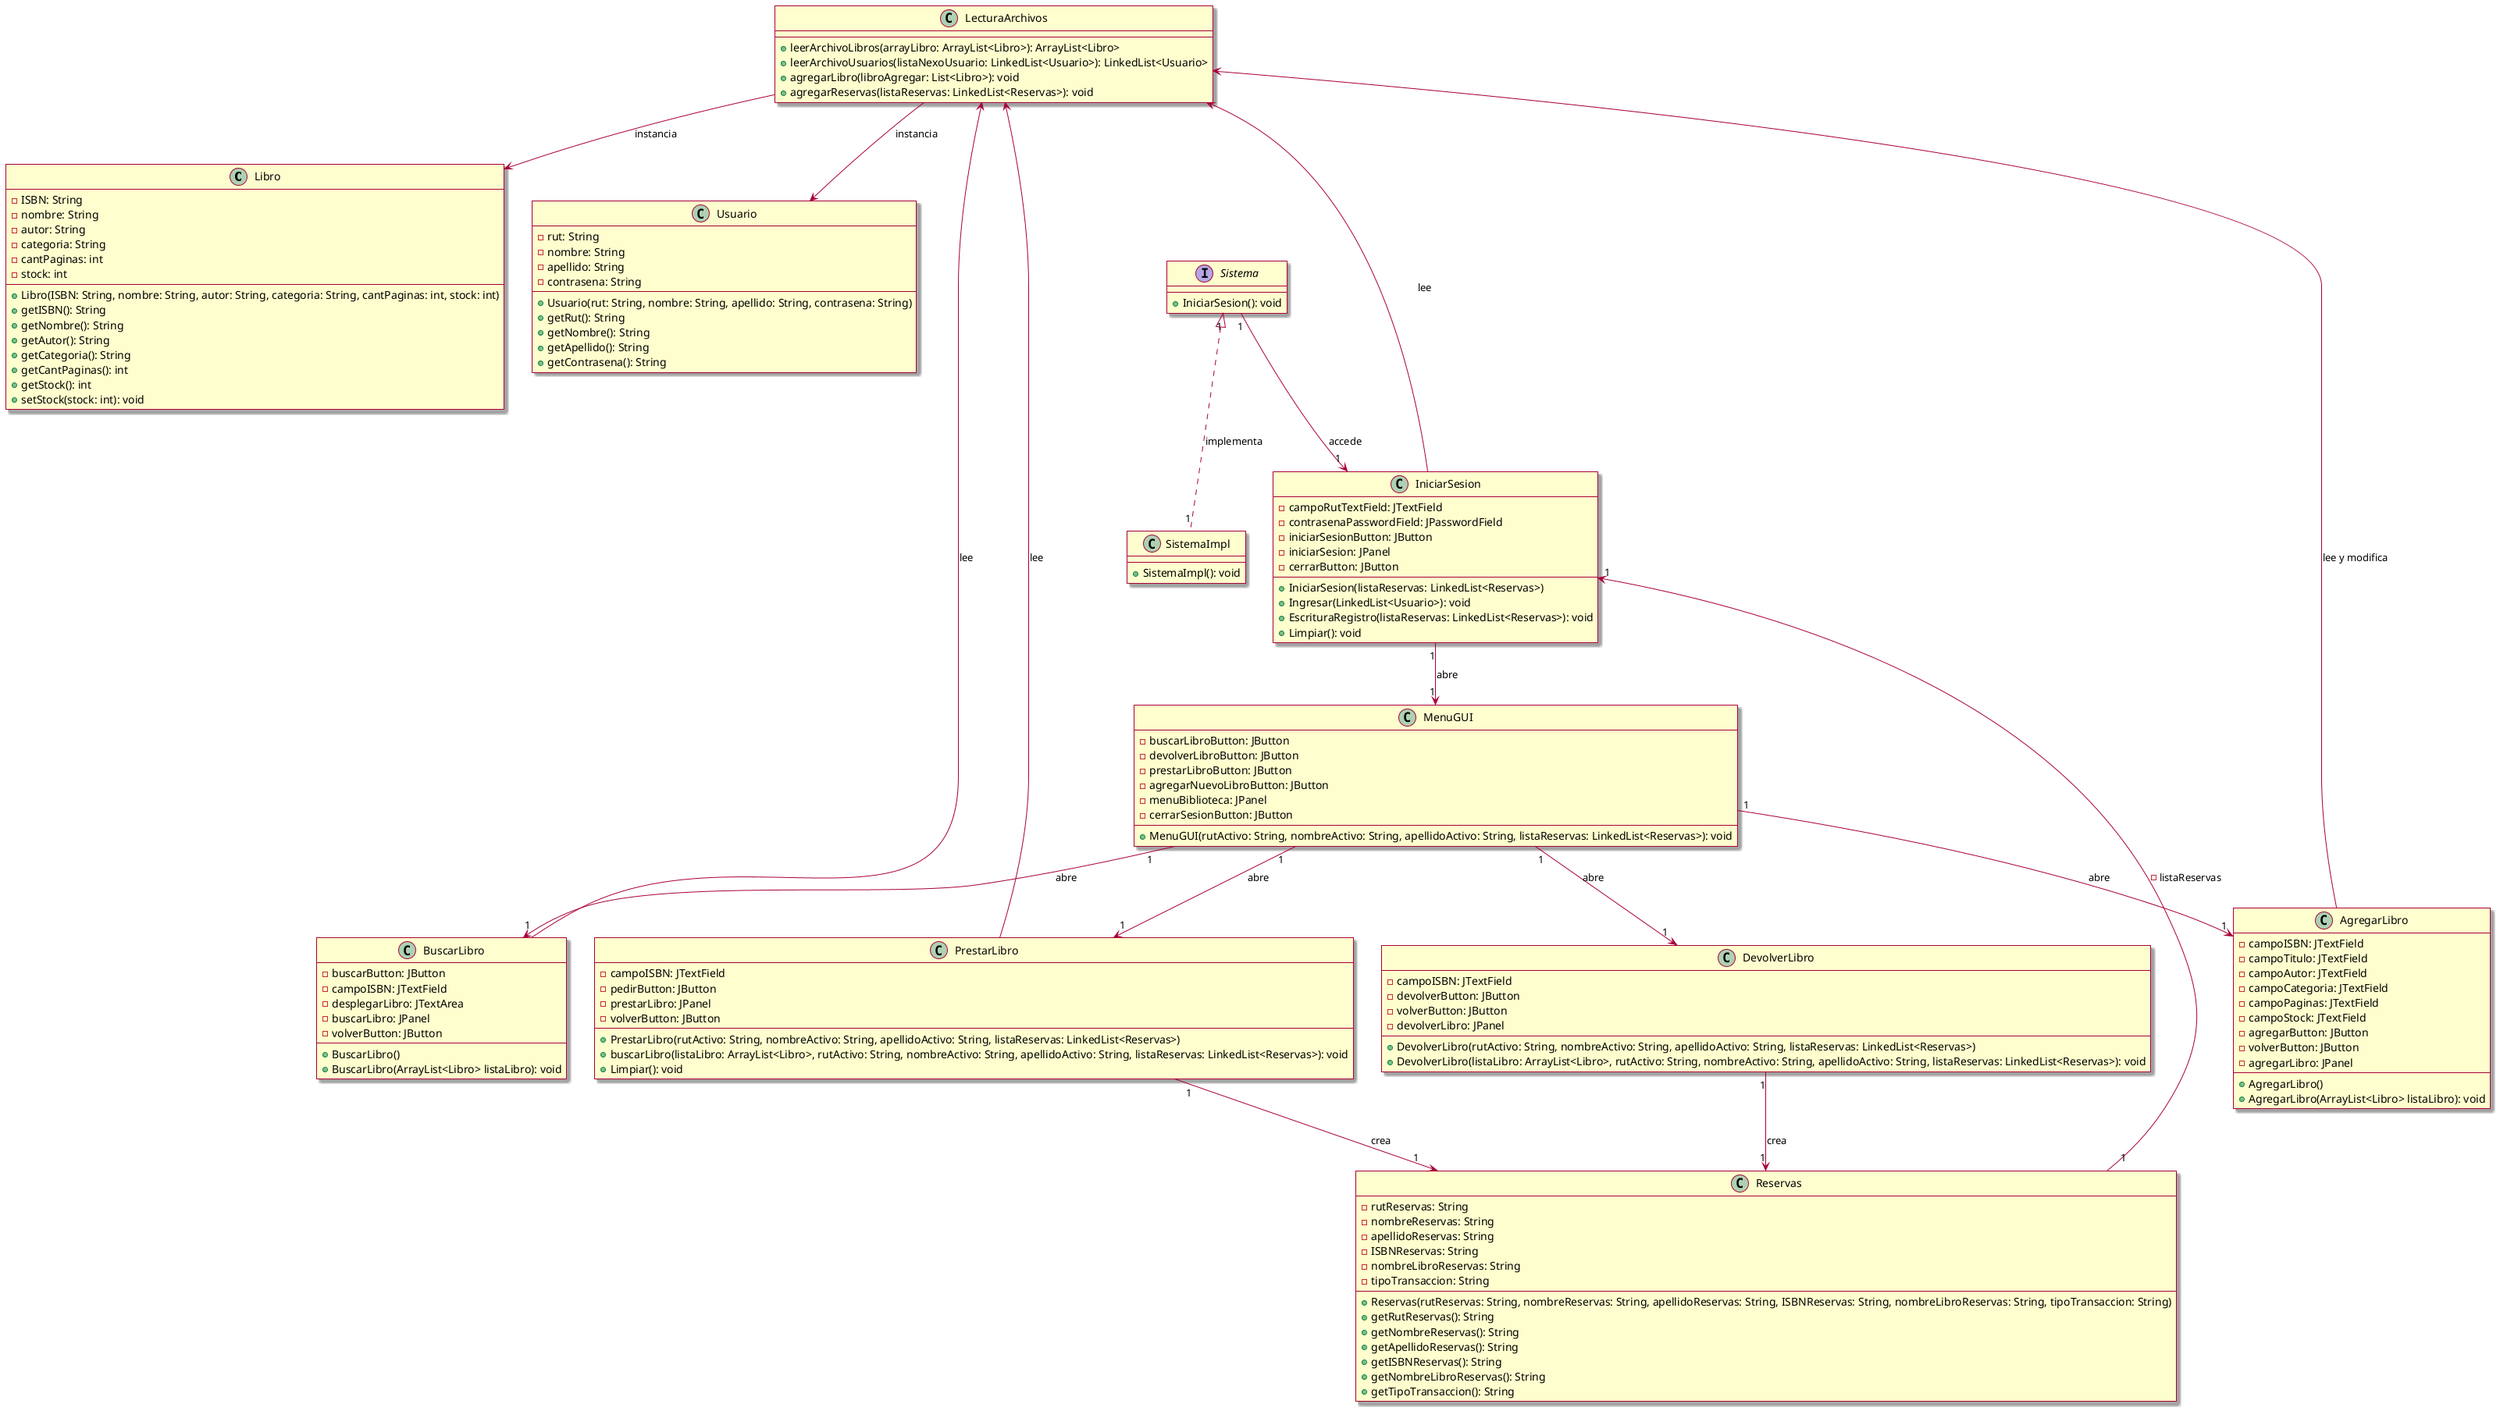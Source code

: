 @startuml
skin rose
top to bottom direction
class Libro {
  - ISBN: String
  - nombre: String
  - autor: String
  - categoria: String
  - cantPaginas: int
  - stock: int

  + Libro(ISBN: String, nombre: String, autor: String, categoria: String, cantPaginas: int, stock: int)
  + getISBN(): String
  + getNombre(): String
  + getAutor(): String
  + getCategoria(): String
  + getCantPaginas(): int
  + getStock(): int
  + setStock(stock: int): void
}
class Usuario {
    - rut: String
    - nombre: String
    - apellido: String
    - contrasena: String

    + Usuario(rut: String, nombre: String, apellido: String, contrasena: String)
    + getRut(): String
    + getNombre(): String
    + getApellido(): String
    + getContrasena(): String
}
class Reservas {
    - rutReservas: String
    - nombreReservas: String
    - apellidoReservas: String
    - ISBNReservas: String
    - nombreLibroReservas: String
    - tipoTransaccion: String

    + Reservas(rutReservas: String, nombreReservas: String, apellidoReservas: String, ISBNReservas: String, nombreLibroReservas: String, tipoTransaccion: String)
    + getRutReservas(): String
    + getNombreReservas(): String
    + getApellidoReservas(): String
    + getISBNReservas(): String
    + getNombreLibroReservas(): String
    + getTipoTransaccion(): String
}
class SistemaImpl{
    + SistemaImpl(): void
}
interface Sistema {
    + IniciarSesion(): void
}
class LecturaArchivos {
    + leerArchivoLibros(arrayLibro: ArrayList<Libro>): ArrayList<Libro>
    + leerArchivoUsuarios(listaNexoUsuario: LinkedList<Usuario>): LinkedList<Usuario>
    + agregarLibro(libroAgregar: List<Libro>): void
    + agregarReservas(listaReservas: LinkedList<Reservas>): void
}
class BuscarLibro {
  - buscarButton: JButton
  - campoISBN: JTextField
  - desplegarLibro: JTextArea
  - buscarLibro: JPanel
  - volverButton: JButton

  + BuscarLibro()
  + BuscarLibro(ArrayList<Libro> listaLibro): void
}
class DevolverLibro {
  - campoISBN: JTextField
  - devolverButton: JButton
  - volverButton: JButton
  - devolverLibro: JPanel

  + DevolverLibro(rutActivo: String, nombreActivo: String, apellidoActivo: String, listaReservas: LinkedList<Reservas>)
  + DevolverLibro(listaLibro: ArrayList<Libro>, rutActivo: String, nombreActivo: String, apellidoActivo: String, listaReservas: LinkedList<Reservas>): void
}
class IniciarSesion {
  - campoRutTextField: JTextField
  - contrasenaPasswordField: JPasswordField
  - iniciarSesionButton: JButton
  - iniciarSesion: JPanel
  - cerrarButton: JButton

  + IniciarSesion(listaReservas: LinkedList<Reservas>)
  + Ingresar(LinkedList<Usuario>): void
  + EscrituraRegistro(listaReservas: LinkedList<Reservas>): void
  + Limpiar(): void
}
class MenuGUI {
  - buscarLibroButton: JButton
  - devolverLibroButton: JButton
  - prestarLibroButton: JButton
  - agregarNuevoLibroButton: JButton
  - menuBiblioteca: JPanel
  - cerrarSesionButton: JButton

  + MenuGUI(rutActivo: String, nombreActivo: String, apellidoActivo: String, listaReservas: LinkedList<Reservas>): void
}
class PrestarLibro {
  - campoISBN: JTextField
  - pedirButton: JButton
  - prestarLibro: JPanel
  - volverButton: JButton

  + PrestarLibro(rutActivo: String, nombreActivo: String, apellidoActivo: String, listaReservas: LinkedList<Reservas>)
  + buscarLibro(listaLibro: ArrayList<Libro>, rutActivo: String, nombreActivo: String, apellidoActivo: String, listaReservas: LinkedList<Reservas>): void
  + Limpiar(): void
}
class AgregarLibro {
  - campoISBN: JTextField
  - campoTitulo: JTextField
  - campoAutor: JTextField
  - campoCategoria: JTextField
  - campoPaginas: JTextField
  - campoStock: JTextField
  - agregarButton: JButton
  - volverButton: JButton
  - agregarLibro: JPanel

  + AgregarLibro()
  + AgregarLibro(ArrayList<Libro> listaLibro): void
}


Sistema "1" <|.. "1" SistemaImpl: implementa
Sistema "1" --> "1" IniciarSesion: accede
IniciarSesion "1" --> "1" MenuGUI: abre
MenuGUI "1" --> "1" BuscarLibro: abre
MenuGUI "1" --> "1" PrestarLibro: abre
MenuGUI "1" --> "1" AgregarLibro: abre
MenuGUI "1" --> "1" DevolverLibro: abre
DevolverLibro "1" --> "1" Reservas: crea
PrestarLibro "1" --> "1" Reservas: crea
Reservas "1" --> "1" IniciarSesion: -listaReservas
LecturaArchivos <--- IniciarSesion: lee
LecturaArchivos <--- BuscarLibro: lee
LecturaArchivos <--- PrestarLibro: lee
LecturaArchivos <--- AgregarLibro: lee y modifica
LecturaArchivos --> Usuario: instancia
LecturaArchivos --> Libro: instancia

@enduml